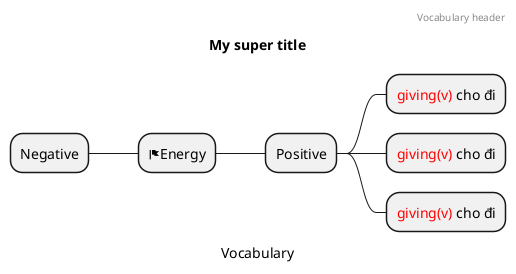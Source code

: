 @startmindmap
'https://plantuml.com/mindmap-diagram

caption Vocabulary
title My super title

* <&flag>Energy
-- Negative
** Positive
*** <color:red>giving(v)</color> cho đi
*** <color:red>giving(v)</color> cho đi
*** <color:red>giving(v)</color> cho đi

header
Vocabulary header
endheader

@endmindmap
